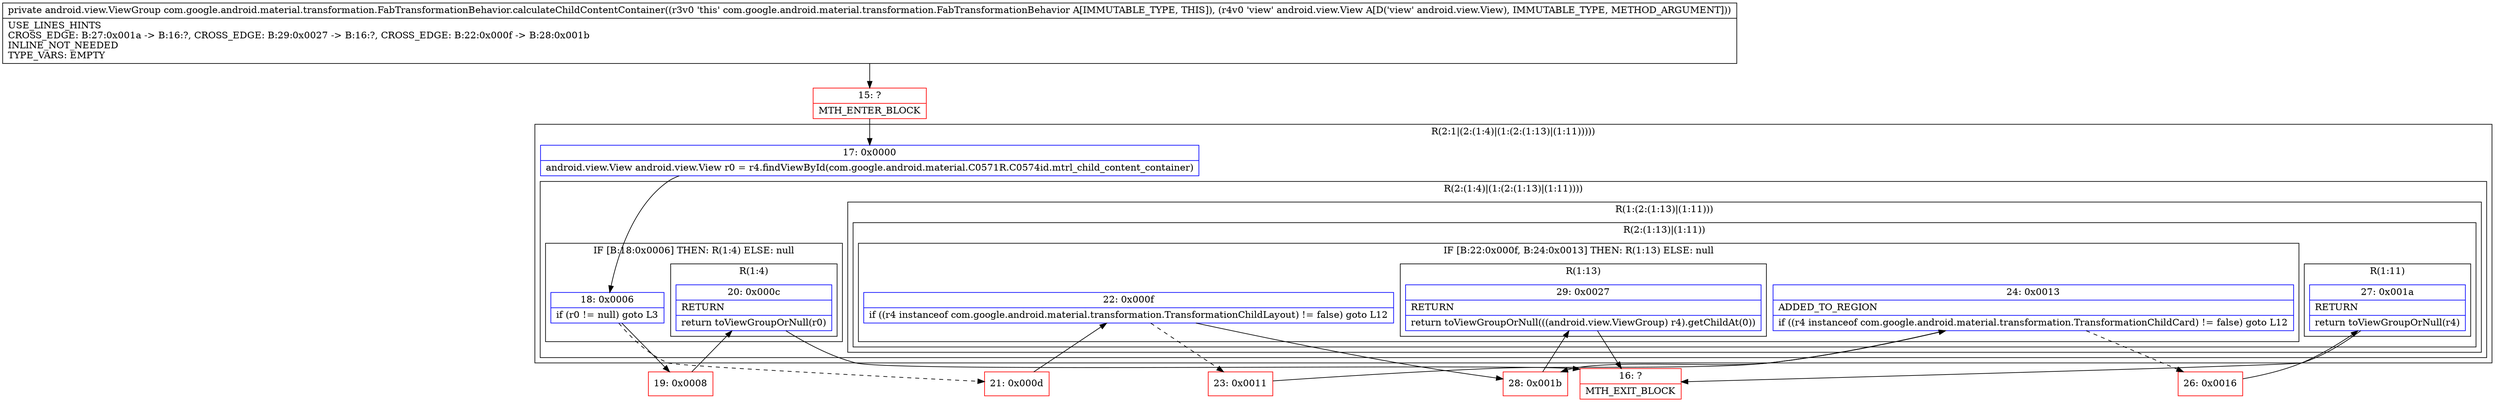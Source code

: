 digraph "CFG forcom.google.android.material.transformation.FabTransformationBehavior.calculateChildContentContainer(Landroid\/view\/View;)Landroid\/view\/ViewGroup;" {
subgraph cluster_Region_1501816724 {
label = "R(2:1|(2:(1:4)|(1:(2:(1:13)|(1:11)))))";
node [shape=record,color=blue];
Node_17 [shape=record,label="{17\:\ 0x0000|android.view.View android.view.View r0 = r4.findViewById(com.google.android.material.C0571R.C0574id.mtrl_child_content_container)\l}"];
subgraph cluster_Region_1357795189 {
label = "R(2:(1:4)|(1:(2:(1:13)|(1:11))))";
node [shape=record,color=blue];
subgraph cluster_IfRegion_1657335043 {
label = "IF [B:18:0x0006] THEN: R(1:4) ELSE: null";
node [shape=record,color=blue];
Node_18 [shape=record,label="{18\:\ 0x0006|if (r0 != null) goto L3\l}"];
subgraph cluster_Region_1419577727 {
label = "R(1:4)";
node [shape=record,color=blue];
Node_20 [shape=record,label="{20\:\ 0x000c|RETURN\l|return toViewGroupOrNull(r0)\l}"];
}
}
subgraph cluster_Region_1790057281 {
label = "R(1:(2:(1:13)|(1:11)))";
node [shape=record,color=blue];
subgraph cluster_Region_929485287 {
label = "R(2:(1:13)|(1:11))";
node [shape=record,color=blue];
subgraph cluster_IfRegion_43962759 {
label = "IF [B:22:0x000f, B:24:0x0013] THEN: R(1:13) ELSE: null";
node [shape=record,color=blue];
Node_22 [shape=record,label="{22\:\ 0x000f|if ((r4 instanceof com.google.android.material.transformation.TransformationChildLayout) != false) goto L12\l}"];
Node_24 [shape=record,label="{24\:\ 0x0013|ADDED_TO_REGION\l|if ((r4 instanceof com.google.android.material.transformation.TransformationChildCard) != false) goto L12\l}"];
subgraph cluster_Region_539599686 {
label = "R(1:13)";
node [shape=record,color=blue];
Node_29 [shape=record,label="{29\:\ 0x0027|RETURN\l|return toViewGroupOrNull(((android.view.ViewGroup) r4).getChildAt(0))\l}"];
}
}
subgraph cluster_Region_1522261009 {
label = "R(1:11)";
node [shape=record,color=blue];
Node_27 [shape=record,label="{27\:\ 0x001a|RETURN\l|return toViewGroupOrNull(r4)\l}"];
}
}
}
}
}
Node_15 [shape=record,color=red,label="{15\:\ ?|MTH_ENTER_BLOCK\l}"];
Node_19 [shape=record,color=red,label="{19\:\ 0x0008}"];
Node_16 [shape=record,color=red,label="{16\:\ ?|MTH_EXIT_BLOCK\l}"];
Node_21 [shape=record,color=red,label="{21\:\ 0x000d}"];
Node_23 [shape=record,color=red,label="{23\:\ 0x0011}"];
Node_26 [shape=record,color=red,label="{26\:\ 0x0016}"];
Node_28 [shape=record,color=red,label="{28\:\ 0x001b}"];
MethodNode[shape=record,label="{private android.view.ViewGroup com.google.android.material.transformation.FabTransformationBehavior.calculateChildContentContainer((r3v0 'this' com.google.android.material.transformation.FabTransformationBehavior A[IMMUTABLE_TYPE, THIS]), (r4v0 'view' android.view.View A[D('view' android.view.View), IMMUTABLE_TYPE, METHOD_ARGUMENT]))  | USE_LINES_HINTS\lCROSS_EDGE: B:27:0x001a \-\> B:16:?, CROSS_EDGE: B:29:0x0027 \-\> B:16:?, CROSS_EDGE: B:22:0x000f \-\> B:28:0x001b\lINLINE_NOT_NEEDED\lTYPE_VARS: EMPTY\l}"];
MethodNode -> Node_15;Node_17 -> Node_18;
Node_18 -> Node_19;
Node_18 -> Node_21[style=dashed];
Node_20 -> Node_16;
Node_22 -> Node_23[style=dashed];
Node_22 -> Node_28;
Node_24 -> Node_26[style=dashed];
Node_24 -> Node_28;
Node_29 -> Node_16;
Node_27 -> Node_16;
Node_15 -> Node_17;
Node_19 -> Node_20;
Node_21 -> Node_22;
Node_23 -> Node_24;
Node_26 -> Node_27;
Node_28 -> Node_29;
}

